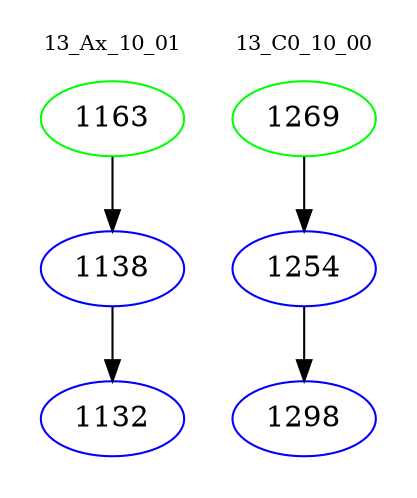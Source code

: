 digraph{
subgraph cluster_0 {
color = white
label = "13_Ax_10_01";
fontsize=10;
T0_1163 [label="1163", color="green"]
T0_1163 -> T0_1138 [color="black"]
T0_1138 [label="1138", color="blue"]
T0_1138 -> T0_1132 [color="black"]
T0_1132 [label="1132", color="blue"]
}
subgraph cluster_1 {
color = white
label = "13_C0_10_00";
fontsize=10;
T1_1269 [label="1269", color="green"]
T1_1269 -> T1_1254 [color="black"]
T1_1254 [label="1254", color="blue"]
T1_1254 -> T1_1298 [color="black"]
T1_1298 [label="1298", color="blue"]
}
}
